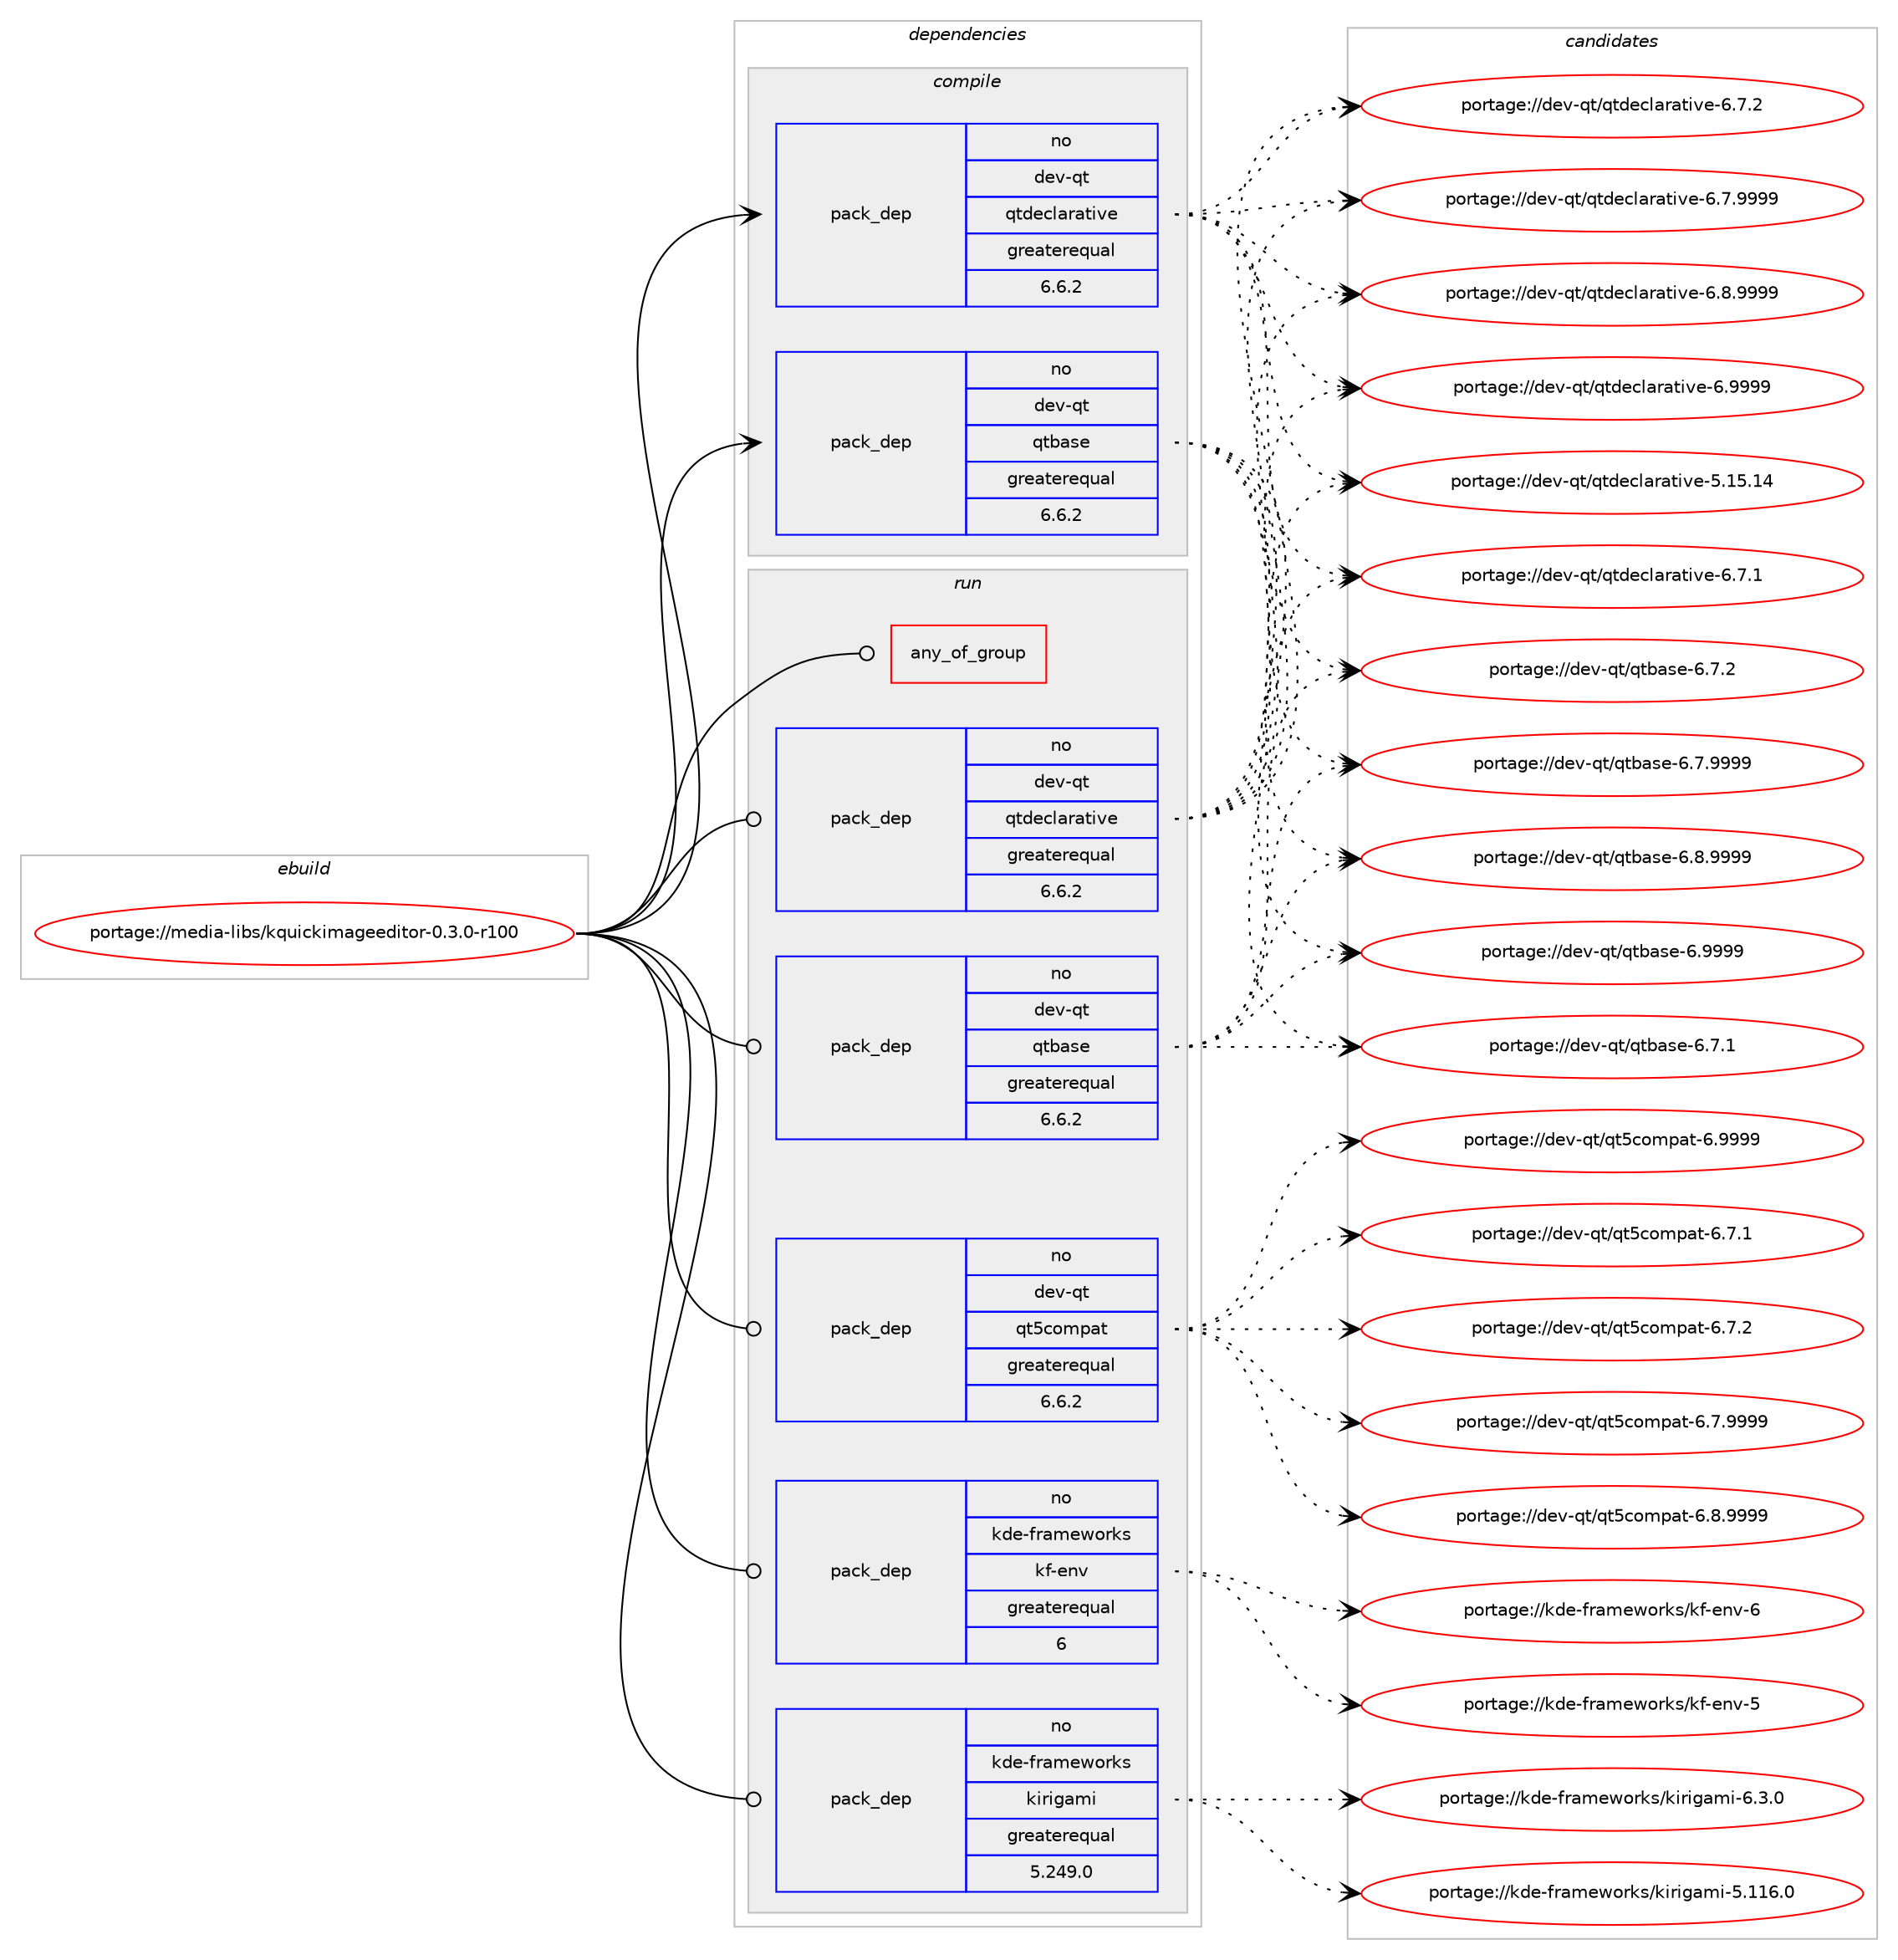 digraph prolog {

# *************
# Graph options
# *************

newrank=true;
concentrate=true;
compound=true;
graph [rankdir=LR,fontname=Helvetica,fontsize=10,ranksep=1.5];#, ranksep=2.5, nodesep=0.2];
edge  [arrowhead=vee];
node  [fontname=Helvetica,fontsize=10];

# **********
# The ebuild
# **********

subgraph cluster_leftcol {
color=gray;
rank=same;
label=<<i>ebuild</i>>;
id [label="portage://media-libs/kquickimageeditor-0.3.0-r100", color=red, width=4, href="../media-libs/kquickimageeditor-0.3.0-r100.svg"];
}

# ****************
# The dependencies
# ****************

subgraph cluster_midcol {
color=gray;
label=<<i>dependencies</i>>;
subgraph cluster_compile {
fillcolor="#eeeeee";
style=filled;
label=<<i>compile</i>>;
subgraph pack79317 {
dependency155203 [label=<<TABLE BORDER="0" CELLBORDER="1" CELLSPACING="0" CELLPADDING="4" WIDTH="220"><TR><TD ROWSPAN="6" CELLPADDING="30">pack_dep</TD></TR><TR><TD WIDTH="110">no</TD></TR><TR><TD>dev-qt</TD></TR><TR><TD>qtbase</TD></TR><TR><TD>greaterequal</TD></TR><TR><TD>6.6.2</TD></TR></TABLE>>, shape=none, color=blue];
}
id:e -> dependency155203:w [weight=20,style="solid",arrowhead="vee"];
# *** BEGIN UNKNOWN DEPENDENCY TYPE (TODO) ***
# id -> package_dependency(portage://media-libs/kquickimageeditor-0.3.0-r100,install,no,dev-qt,qtbase,none,[,,],[slot(6)],[])
# *** END UNKNOWN DEPENDENCY TYPE (TODO) ***

subgraph pack79318 {
dependency155204 [label=<<TABLE BORDER="0" CELLBORDER="1" CELLSPACING="0" CELLPADDING="4" WIDTH="220"><TR><TD ROWSPAN="6" CELLPADDING="30">pack_dep</TD></TR><TR><TD WIDTH="110">no</TD></TR><TR><TD>dev-qt</TD></TR><TR><TD>qtdeclarative</TD></TR><TR><TD>greaterequal</TD></TR><TR><TD>6.6.2</TD></TR></TABLE>>, shape=none, color=blue];
}
id:e -> dependency155204:w [weight=20,style="solid",arrowhead="vee"];
}
subgraph cluster_compileandrun {
fillcolor="#eeeeee";
style=filled;
label=<<i>compile and run</i>>;
}
subgraph cluster_run {
fillcolor="#eeeeee";
style=filled;
label=<<i>run</i>>;
subgraph any2156 {
dependency155205 [label=<<TABLE BORDER="0" CELLBORDER="1" CELLSPACING="0" CELLPADDING="4"><TR><TD CELLPADDING="10">any_of_group</TD></TR></TABLE>>, shape=none, color=red];# *** BEGIN UNKNOWN DEPENDENCY TYPE (TODO) ***
# dependency155205 -> package_dependency(portage://media-libs/kquickimageeditor-0.3.0-r100,run,no,kde-frameworks,breeze-icons,none,[,,],any_different_slot,[])
# *** END UNKNOWN DEPENDENCY TYPE (TODO) ***

# *** BEGIN UNKNOWN DEPENDENCY TYPE (TODO) ***
# dependency155205 -> package_dependency(portage://media-libs/kquickimageeditor-0.3.0-r100,run,no,kde-frameworks,oxygen-icons,none,[,,],any_different_slot,[])
# *** END UNKNOWN DEPENDENCY TYPE (TODO) ***

}
id:e -> dependency155205:w [weight=20,style="solid",arrowhead="odot"];
subgraph pack79319 {
dependency155206 [label=<<TABLE BORDER="0" CELLBORDER="1" CELLSPACING="0" CELLPADDING="4" WIDTH="220"><TR><TD ROWSPAN="6" CELLPADDING="30">pack_dep</TD></TR><TR><TD WIDTH="110">no</TD></TR><TR><TD>dev-qt</TD></TR><TR><TD>qt5compat</TD></TR><TR><TD>greaterequal</TD></TR><TR><TD>6.6.2</TD></TR></TABLE>>, shape=none, color=blue];
}
id:e -> dependency155206:w [weight=20,style="solid",arrowhead="odot"];
subgraph pack79320 {
dependency155207 [label=<<TABLE BORDER="0" CELLBORDER="1" CELLSPACING="0" CELLPADDING="4" WIDTH="220"><TR><TD ROWSPAN="6" CELLPADDING="30">pack_dep</TD></TR><TR><TD WIDTH="110">no</TD></TR><TR><TD>dev-qt</TD></TR><TR><TD>qtbase</TD></TR><TR><TD>greaterequal</TD></TR><TR><TD>6.6.2</TD></TR></TABLE>>, shape=none, color=blue];
}
id:e -> dependency155207:w [weight=20,style="solid",arrowhead="odot"];
# *** BEGIN UNKNOWN DEPENDENCY TYPE (TODO) ***
# id -> package_dependency(portage://media-libs/kquickimageeditor-0.3.0-r100,run,no,dev-qt,qtbase,none,[,,],[slot(6)],[])
# *** END UNKNOWN DEPENDENCY TYPE (TODO) ***

subgraph pack79321 {
dependency155208 [label=<<TABLE BORDER="0" CELLBORDER="1" CELLSPACING="0" CELLPADDING="4" WIDTH="220"><TR><TD ROWSPAN="6" CELLPADDING="30">pack_dep</TD></TR><TR><TD WIDTH="110">no</TD></TR><TR><TD>dev-qt</TD></TR><TR><TD>qtdeclarative</TD></TR><TR><TD>greaterequal</TD></TR><TR><TD>6.6.2</TD></TR></TABLE>>, shape=none, color=blue];
}
id:e -> dependency155208:w [weight=20,style="solid",arrowhead="odot"];
subgraph pack79322 {
dependency155209 [label=<<TABLE BORDER="0" CELLBORDER="1" CELLSPACING="0" CELLPADDING="4" WIDTH="220"><TR><TD ROWSPAN="6" CELLPADDING="30">pack_dep</TD></TR><TR><TD WIDTH="110">no</TD></TR><TR><TD>kde-frameworks</TD></TR><TR><TD>kf-env</TD></TR><TR><TD>greaterequal</TD></TR><TR><TD>6</TD></TR></TABLE>>, shape=none, color=blue];
}
id:e -> dependency155209:w [weight=20,style="solid",arrowhead="odot"];
subgraph pack79323 {
dependency155210 [label=<<TABLE BORDER="0" CELLBORDER="1" CELLSPACING="0" CELLPADDING="4" WIDTH="220"><TR><TD ROWSPAN="6" CELLPADDING="30">pack_dep</TD></TR><TR><TD WIDTH="110">no</TD></TR><TR><TD>kde-frameworks</TD></TR><TR><TD>kirigami</TD></TR><TR><TD>greaterequal</TD></TR><TR><TD>5.249.0</TD></TR></TABLE>>, shape=none, color=blue];
}
id:e -> dependency155210:w [weight=20,style="solid",arrowhead="odot"];
# *** BEGIN UNKNOWN DEPENDENCY TYPE (TODO) ***
# id -> package_dependency(portage://media-libs/kquickimageeditor-0.3.0-r100,run,weak,media-libs,kquickimageeditor,none,[,,],[slot(5)],[])
# *** END UNKNOWN DEPENDENCY TYPE (TODO) ***

}
}

# **************
# The candidates
# **************

subgraph cluster_choices {
rank=same;
color=gray;
label=<<i>candidates</i>>;

subgraph choice79317 {
color=black;
nodesep=1;
choice10010111845113116471131169897115101455446554649 [label="portage://dev-qt/qtbase-6.7.1", color=red, width=4,href="../dev-qt/qtbase-6.7.1.svg"];
choice10010111845113116471131169897115101455446554650 [label="portage://dev-qt/qtbase-6.7.2", color=red, width=4,href="../dev-qt/qtbase-6.7.2.svg"];
choice10010111845113116471131169897115101455446554657575757 [label="portage://dev-qt/qtbase-6.7.9999", color=red, width=4,href="../dev-qt/qtbase-6.7.9999.svg"];
choice10010111845113116471131169897115101455446564657575757 [label="portage://dev-qt/qtbase-6.8.9999", color=red, width=4,href="../dev-qt/qtbase-6.8.9999.svg"];
choice1001011184511311647113116989711510145544657575757 [label="portage://dev-qt/qtbase-6.9999", color=red, width=4,href="../dev-qt/qtbase-6.9999.svg"];
dependency155203:e -> choice10010111845113116471131169897115101455446554649:w [style=dotted,weight="100"];
dependency155203:e -> choice10010111845113116471131169897115101455446554650:w [style=dotted,weight="100"];
dependency155203:e -> choice10010111845113116471131169897115101455446554657575757:w [style=dotted,weight="100"];
dependency155203:e -> choice10010111845113116471131169897115101455446564657575757:w [style=dotted,weight="100"];
dependency155203:e -> choice1001011184511311647113116989711510145544657575757:w [style=dotted,weight="100"];
}
subgraph choice79318 {
color=black;
nodesep=1;
choice10010111845113116471131161001019910897114971161051181014553464953464952 [label="portage://dev-qt/qtdeclarative-5.15.14", color=red, width=4,href="../dev-qt/qtdeclarative-5.15.14.svg"];
choice1001011184511311647113116100101991089711497116105118101455446554649 [label="portage://dev-qt/qtdeclarative-6.7.1", color=red, width=4,href="../dev-qt/qtdeclarative-6.7.1.svg"];
choice1001011184511311647113116100101991089711497116105118101455446554650 [label="portage://dev-qt/qtdeclarative-6.7.2", color=red, width=4,href="../dev-qt/qtdeclarative-6.7.2.svg"];
choice1001011184511311647113116100101991089711497116105118101455446554657575757 [label="portage://dev-qt/qtdeclarative-6.7.9999", color=red, width=4,href="../dev-qt/qtdeclarative-6.7.9999.svg"];
choice1001011184511311647113116100101991089711497116105118101455446564657575757 [label="portage://dev-qt/qtdeclarative-6.8.9999", color=red, width=4,href="../dev-qt/qtdeclarative-6.8.9999.svg"];
choice100101118451131164711311610010199108971149711610511810145544657575757 [label="portage://dev-qt/qtdeclarative-6.9999", color=red, width=4,href="../dev-qt/qtdeclarative-6.9999.svg"];
dependency155204:e -> choice10010111845113116471131161001019910897114971161051181014553464953464952:w [style=dotted,weight="100"];
dependency155204:e -> choice1001011184511311647113116100101991089711497116105118101455446554649:w [style=dotted,weight="100"];
dependency155204:e -> choice1001011184511311647113116100101991089711497116105118101455446554650:w [style=dotted,weight="100"];
dependency155204:e -> choice1001011184511311647113116100101991089711497116105118101455446554657575757:w [style=dotted,weight="100"];
dependency155204:e -> choice1001011184511311647113116100101991089711497116105118101455446564657575757:w [style=dotted,weight="100"];
dependency155204:e -> choice100101118451131164711311610010199108971149711610511810145544657575757:w [style=dotted,weight="100"];
}
subgraph choice79319 {
color=black;
nodesep=1;
choice1001011184511311647113116539911110911297116455446554649 [label="portage://dev-qt/qt5compat-6.7.1", color=red, width=4,href="../dev-qt/qt5compat-6.7.1.svg"];
choice1001011184511311647113116539911110911297116455446554650 [label="portage://dev-qt/qt5compat-6.7.2", color=red, width=4,href="../dev-qt/qt5compat-6.7.2.svg"];
choice1001011184511311647113116539911110911297116455446554657575757 [label="portage://dev-qt/qt5compat-6.7.9999", color=red, width=4,href="../dev-qt/qt5compat-6.7.9999.svg"];
choice1001011184511311647113116539911110911297116455446564657575757 [label="portage://dev-qt/qt5compat-6.8.9999", color=red, width=4,href="../dev-qt/qt5compat-6.8.9999.svg"];
choice100101118451131164711311653991111091129711645544657575757 [label="portage://dev-qt/qt5compat-6.9999", color=red, width=4,href="../dev-qt/qt5compat-6.9999.svg"];
dependency155206:e -> choice1001011184511311647113116539911110911297116455446554649:w [style=dotted,weight="100"];
dependency155206:e -> choice1001011184511311647113116539911110911297116455446554650:w [style=dotted,weight="100"];
dependency155206:e -> choice1001011184511311647113116539911110911297116455446554657575757:w [style=dotted,weight="100"];
dependency155206:e -> choice1001011184511311647113116539911110911297116455446564657575757:w [style=dotted,weight="100"];
dependency155206:e -> choice100101118451131164711311653991111091129711645544657575757:w [style=dotted,weight="100"];
}
subgraph choice79320 {
color=black;
nodesep=1;
choice10010111845113116471131169897115101455446554649 [label="portage://dev-qt/qtbase-6.7.1", color=red, width=4,href="../dev-qt/qtbase-6.7.1.svg"];
choice10010111845113116471131169897115101455446554650 [label="portage://dev-qt/qtbase-6.7.2", color=red, width=4,href="../dev-qt/qtbase-6.7.2.svg"];
choice10010111845113116471131169897115101455446554657575757 [label="portage://dev-qt/qtbase-6.7.9999", color=red, width=4,href="../dev-qt/qtbase-6.7.9999.svg"];
choice10010111845113116471131169897115101455446564657575757 [label="portage://dev-qt/qtbase-6.8.9999", color=red, width=4,href="../dev-qt/qtbase-6.8.9999.svg"];
choice1001011184511311647113116989711510145544657575757 [label="portage://dev-qt/qtbase-6.9999", color=red, width=4,href="../dev-qt/qtbase-6.9999.svg"];
dependency155207:e -> choice10010111845113116471131169897115101455446554649:w [style=dotted,weight="100"];
dependency155207:e -> choice10010111845113116471131169897115101455446554650:w [style=dotted,weight="100"];
dependency155207:e -> choice10010111845113116471131169897115101455446554657575757:w [style=dotted,weight="100"];
dependency155207:e -> choice10010111845113116471131169897115101455446564657575757:w [style=dotted,weight="100"];
dependency155207:e -> choice1001011184511311647113116989711510145544657575757:w [style=dotted,weight="100"];
}
subgraph choice79321 {
color=black;
nodesep=1;
choice10010111845113116471131161001019910897114971161051181014553464953464952 [label="portage://dev-qt/qtdeclarative-5.15.14", color=red, width=4,href="../dev-qt/qtdeclarative-5.15.14.svg"];
choice1001011184511311647113116100101991089711497116105118101455446554649 [label="portage://dev-qt/qtdeclarative-6.7.1", color=red, width=4,href="../dev-qt/qtdeclarative-6.7.1.svg"];
choice1001011184511311647113116100101991089711497116105118101455446554650 [label="portage://dev-qt/qtdeclarative-6.7.2", color=red, width=4,href="../dev-qt/qtdeclarative-6.7.2.svg"];
choice1001011184511311647113116100101991089711497116105118101455446554657575757 [label="portage://dev-qt/qtdeclarative-6.7.9999", color=red, width=4,href="../dev-qt/qtdeclarative-6.7.9999.svg"];
choice1001011184511311647113116100101991089711497116105118101455446564657575757 [label="portage://dev-qt/qtdeclarative-6.8.9999", color=red, width=4,href="../dev-qt/qtdeclarative-6.8.9999.svg"];
choice100101118451131164711311610010199108971149711610511810145544657575757 [label="portage://dev-qt/qtdeclarative-6.9999", color=red, width=4,href="../dev-qt/qtdeclarative-6.9999.svg"];
dependency155208:e -> choice10010111845113116471131161001019910897114971161051181014553464953464952:w [style=dotted,weight="100"];
dependency155208:e -> choice1001011184511311647113116100101991089711497116105118101455446554649:w [style=dotted,weight="100"];
dependency155208:e -> choice1001011184511311647113116100101991089711497116105118101455446554650:w [style=dotted,weight="100"];
dependency155208:e -> choice1001011184511311647113116100101991089711497116105118101455446554657575757:w [style=dotted,weight="100"];
dependency155208:e -> choice1001011184511311647113116100101991089711497116105118101455446564657575757:w [style=dotted,weight="100"];
dependency155208:e -> choice100101118451131164711311610010199108971149711610511810145544657575757:w [style=dotted,weight="100"];
}
subgraph choice79322 {
color=black;
nodesep=1;
choice107100101451021149710910111911111410711547107102451011101184553 [label="portage://kde-frameworks/kf-env-5", color=red, width=4,href="../kde-frameworks/kf-env-5.svg"];
choice107100101451021149710910111911111410711547107102451011101184554 [label="portage://kde-frameworks/kf-env-6", color=red, width=4,href="../kde-frameworks/kf-env-6.svg"];
dependency155209:e -> choice107100101451021149710910111911111410711547107102451011101184553:w [style=dotted,weight="100"];
dependency155209:e -> choice107100101451021149710910111911111410711547107102451011101184554:w [style=dotted,weight="100"];
}
subgraph choice79323 {
color=black;
nodesep=1;
choice107100101451021149710910111911111410711547107105114105103971091054553464949544648 [label="portage://kde-frameworks/kirigami-5.116.0", color=red, width=4,href="../kde-frameworks/kirigami-5.116.0.svg"];
choice10710010145102114971091011191111141071154710710511410510397109105455446514648 [label="portage://kde-frameworks/kirigami-6.3.0", color=red, width=4,href="../kde-frameworks/kirigami-6.3.0.svg"];
dependency155210:e -> choice107100101451021149710910111911111410711547107105114105103971091054553464949544648:w [style=dotted,weight="100"];
dependency155210:e -> choice10710010145102114971091011191111141071154710710511410510397109105455446514648:w [style=dotted,weight="100"];
}
}

}
